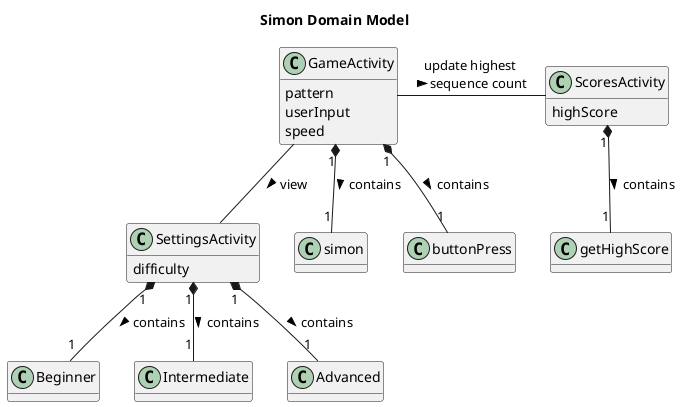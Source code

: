 @startuml

title Simon Domain Model
class GameActivity{
pattern
userInput
speed
}
class ScoresActivity{
highScore
}
class SettingsActivity {
difficulty
}

ScoresActivity"1" *-- "1" getHighScore: contains >
SettingsActivity"1" *-- "1" Beginner: contains >
SettingsActivity"1" *-- "1" Intermediate: contains >
SettingsActivity"1" *-- "1" Advanced: contains >
GameActivity"1" *-- "1" simon: contains >
GameActivity"1" *-- "1" buttonPress: contains >



GameActivity- ScoresActivity: update highest \nsequence count >

GameActivity-- SettingsActivity : view >

hide methods

@enduml